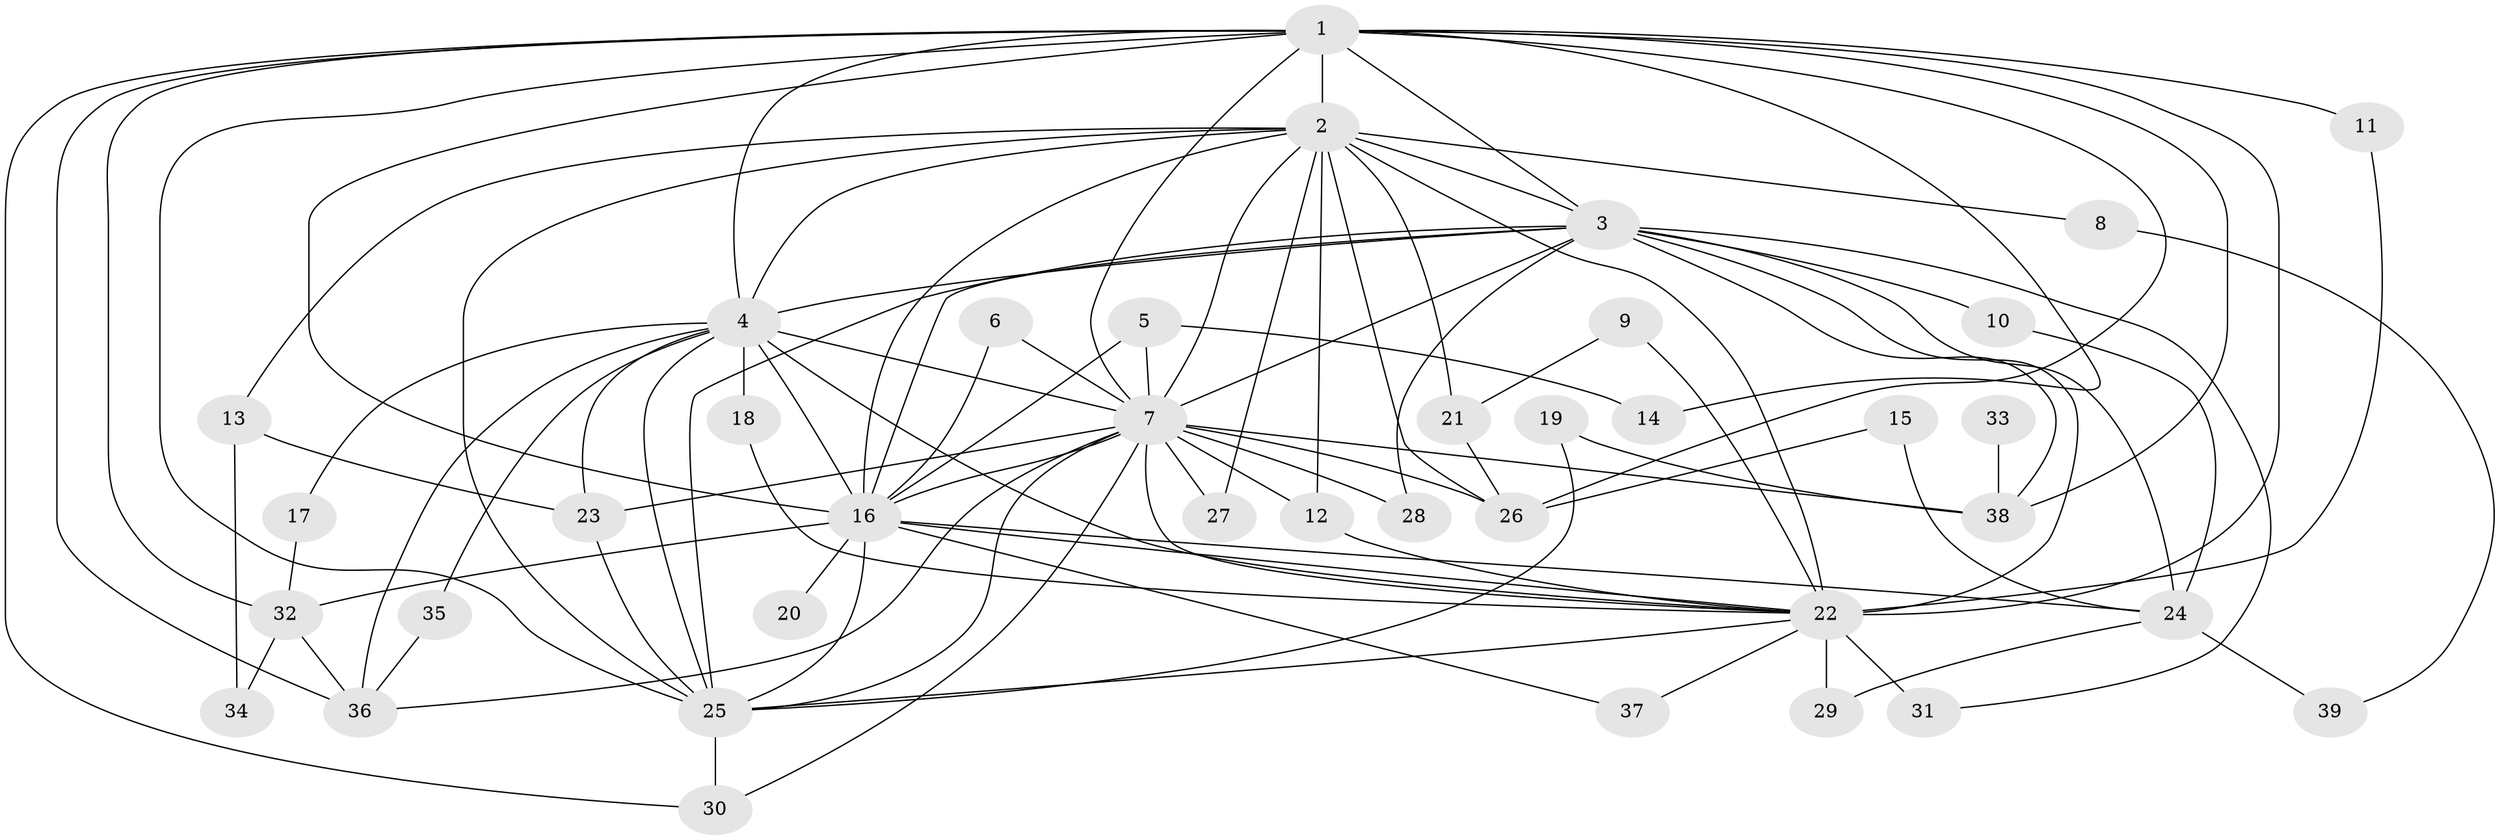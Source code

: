 // original degree distribution, {20: 0.01818181818181818, 18: 0.01818181818181818, 13: 0.07272727272727272, 19: 0.01818181818181818, 17: 0.01818181818181818, 12: 0.01818181818181818, 14: 0.01818181818181818, 4: 0.01818181818181818, 3: 0.14545454545454545, 5: 0.05454545454545454, 2: 0.5636363636363636, 7: 0.01818181818181818, 6: 0.01818181818181818}
// Generated by graph-tools (version 1.1) at 2025/36/03/04/25 23:36:32]
// undirected, 39 vertices, 94 edges
graph export_dot {
  node [color=gray90,style=filled];
  1;
  2;
  3;
  4;
  5;
  6;
  7;
  8;
  9;
  10;
  11;
  12;
  13;
  14;
  15;
  16;
  17;
  18;
  19;
  20;
  21;
  22;
  23;
  24;
  25;
  26;
  27;
  28;
  29;
  30;
  31;
  32;
  33;
  34;
  35;
  36;
  37;
  38;
  39;
  1 -- 2 [weight=2.0];
  1 -- 3 [weight=2.0];
  1 -- 4 [weight=1.0];
  1 -- 7 [weight=1.0];
  1 -- 11 [weight=1.0];
  1 -- 14 [weight=1.0];
  1 -- 16 [weight=1.0];
  1 -- 22 [weight=2.0];
  1 -- 25 [weight=1.0];
  1 -- 26 [weight=1.0];
  1 -- 30 [weight=1.0];
  1 -- 32 [weight=1.0];
  1 -- 36 [weight=1.0];
  1 -- 38 [weight=1.0];
  2 -- 3 [weight=4.0];
  2 -- 4 [weight=2.0];
  2 -- 7 [weight=3.0];
  2 -- 8 [weight=2.0];
  2 -- 12 [weight=1.0];
  2 -- 13 [weight=1.0];
  2 -- 16 [weight=2.0];
  2 -- 21 [weight=1.0];
  2 -- 22 [weight=2.0];
  2 -- 25 [weight=2.0];
  2 -- 26 [weight=1.0];
  2 -- 27 [weight=1.0];
  3 -- 4 [weight=2.0];
  3 -- 7 [weight=2.0];
  3 -- 10 [weight=1.0];
  3 -- 16 [weight=3.0];
  3 -- 22 [weight=2.0];
  3 -- 24 [weight=2.0];
  3 -- 25 [weight=2.0];
  3 -- 28 [weight=1.0];
  3 -- 31 [weight=1.0];
  3 -- 38 [weight=1.0];
  4 -- 7 [weight=1.0];
  4 -- 16 [weight=1.0];
  4 -- 17 [weight=1.0];
  4 -- 18 [weight=1.0];
  4 -- 22 [weight=1.0];
  4 -- 23 [weight=1.0];
  4 -- 25 [weight=1.0];
  4 -- 35 [weight=1.0];
  4 -- 36 [weight=1.0];
  5 -- 7 [weight=1.0];
  5 -- 14 [weight=1.0];
  5 -- 16 [weight=1.0];
  6 -- 7 [weight=1.0];
  6 -- 16 [weight=1.0];
  7 -- 12 [weight=1.0];
  7 -- 16 [weight=1.0];
  7 -- 22 [weight=1.0];
  7 -- 23 [weight=1.0];
  7 -- 25 [weight=1.0];
  7 -- 26 [weight=1.0];
  7 -- 27 [weight=1.0];
  7 -- 28 [weight=1.0];
  7 -- 30 [weight=1.0];
  7 -- 36 [weight=1.0];
  7 -- 38 [weight=1.0];
  8 -- 39 [weight=1.0];
  9 -- 21 [weight=1.0];
  9 -- 22 [weight=1.0];
  10 -- 24 [weight=1.0];
  11 -- 22 [weight=1.0];
  12 -- 22 [weight=1.0];
  13 -- 23 [weight=1.0];
  13 -- 34 [weight=1.0];
  15 -- 24 [weight=1.0];
  15 -- 26 [weight=1.0];
  16 -- 20 [weight=1.0];
  16 -- 22 [weight=1.0];
  16 -- 24 [weight=1.0];
  16 -- 25 [weight=2.0];
  16 -- 32 [weight=1.0];
  16 -- 37 [weight=1.0];
  17 -- 32 [weight=1.0];
  18 -- 22 [weight=1.0];
  19 -- 25 [weight=1.0];
  19 -- 38 [weight=1.0];
  21 -- 26 [weight=1.0];
  22 -- 25 [weight=1.0];
  22 -- 29 [weight=1.0];
  22 -- 31 [weight=2.0];
  22 -- 37 [weight=1.0];
  23 -- 25 [weight=1.0];
  24 -- 29 [weight=1.0];
  24 -- 39 [weight=1.0];
  25 -- 30 [weight=1.0];
  32 -- 34 [weight=1.0];
  32 -- 36 [weight=1.0];
  33 -- 38 [weight=1.0];
  35 -- 36 [weight=1.0];
}
